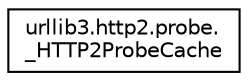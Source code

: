 digraph "Graphical Class Hierarchy"
{
 // LATEX_PDF_SIZE
  edge [fontname="Helvetica",fontsize="10",labelfontname="Helvetica",labelfontsize="10"];
  node [fontname="Helvetica",fontsize="10",shape=record];
  rankdir="LR";
  Node0 [label="urllib3.http2.probe.\l_HTTP2ProbeCache",height=0.2,width=0.4,color="black", fillcolor="white", style="filled",URL="$classurllib3_1_1http2_1_1probe_1_1__HTTP2ProbeCache.html",tooltip=" "];
}
